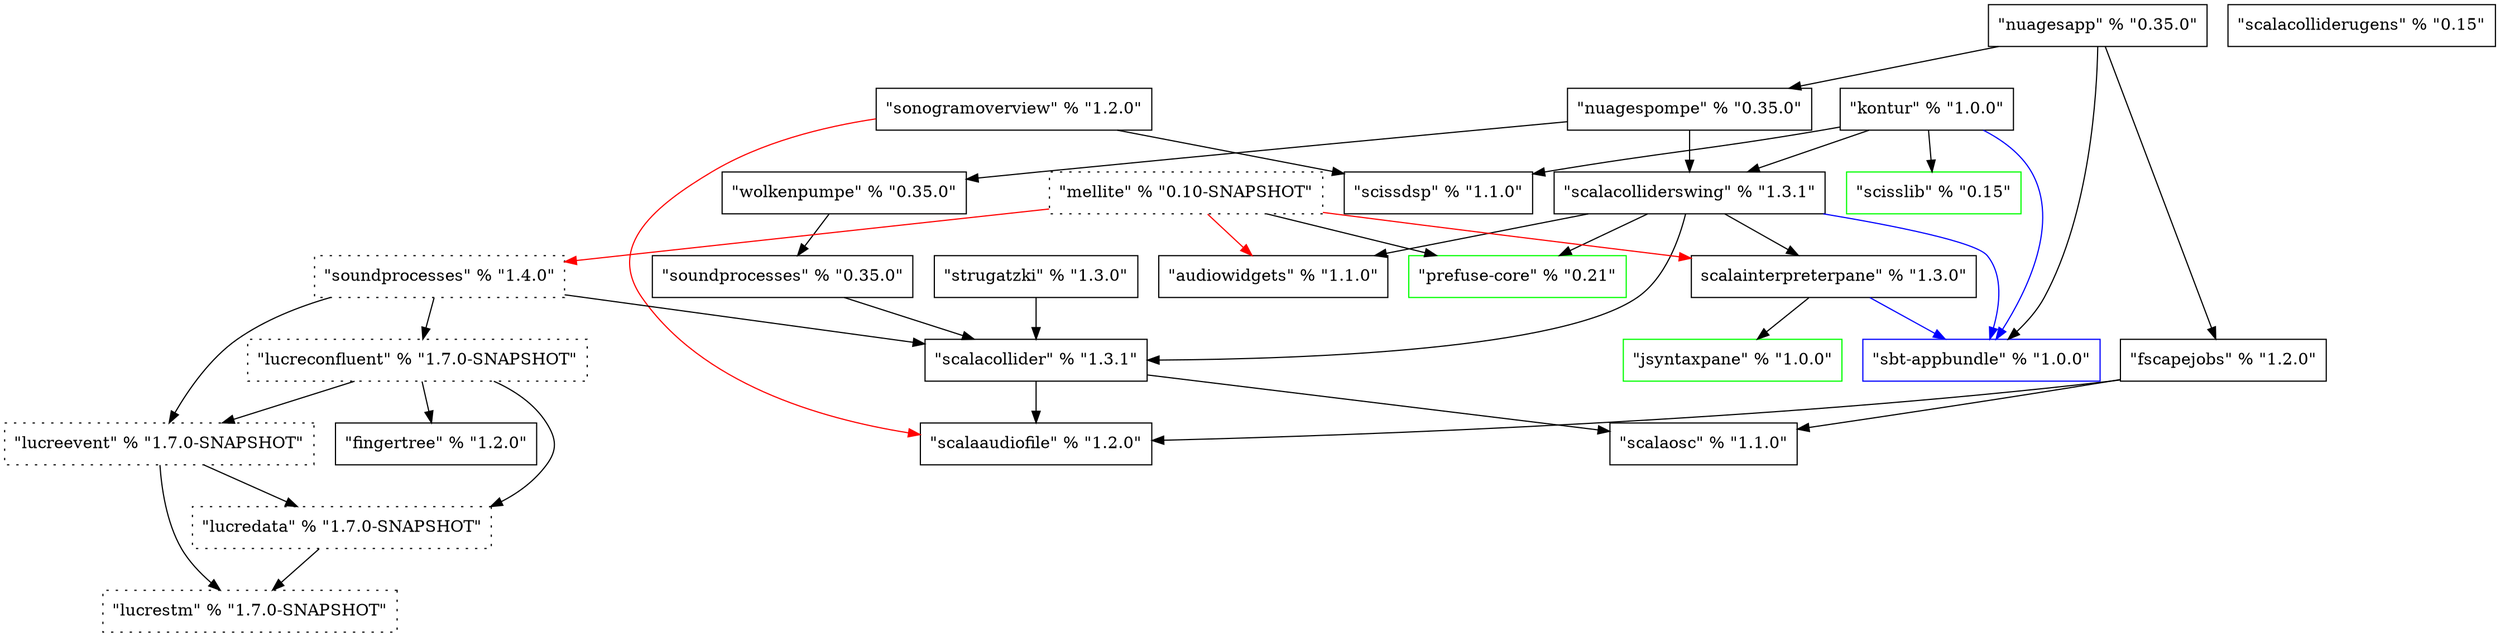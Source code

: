 digraph G {
	ScalaOSC [label="\"scalaosc\" % \"1.1.0\"", shape=box];
	ScalaAudioFile [label="\"scalaaudiofile\" % \"1.2.0\"", shape=box];
	FScapeJobs [label="\"fscapejobs\" % \"1.2.0\"", shape=box];
	AudioWidgets [label="\"audiowidgets\" % \"1.1.0\"", shape=box];
//	ScalaAudioWidgets [label="\"scalaaudiowidgets\" % \"1.0.0\"", shape=box, color=red];
	SbtAppbundle [label="\"sbt-appbundle\" % \"1.0.0\"", shape=Box, color=blue];
	ScissDSP [label="\"scissdsp\" % \"1.1.0\"", shape=Box];
	SonogramOverview [label="\"sonogramoverview\" % \"1.2.0\"", shape=Box];
	ScalaCollider [label="\"scalacollider\" % \"1.3.1\"", shape=Box];
	Strugatzki [label="\"strugatzki\" % \"1.3.0\"", shape=Box];
	JSyntaxPane [label="\"jsyntaxpane\" % \"1.0.0\"", shape=Box, color=green];
	ScalaInterpreterPane [label="\scalainterpreterpane\" % \"1.3.0\"", shape=Box];
	PrefuseCore [label="\"prefuse-core\" % \"0.21\"", shape=Box, color=green];
	ScalaColliderSwing [label="\"scalacolliderswing\" % \"1.3.1\"", shape=Box];
	SoundProcesses_OLD [label="\"soundprocesses\" % \"0.35.0\"", shape=Box];
	Wolkenpumpe [label="\"wolkenpumpe\" % \"0.35.0\"", shape=Box];
	NuagesPompe [label="\"nuagespompe\" % \"0.35.0\"", shape=Box];
	NuagesApp [label="\"nuagesapp\" % \"0.35.0\"", shape=Box];
	ScissLib [label="\"scisslib\" % \"0.15\"", shape=Box, color=green];
	Kontur [label="\"kontur\" % \"1.0.0\"", shape=Box];
	FingerTree [label="\"fingertree\" % \"1.2.0\"", shape=Box];
	ScalaColliderUGens [label="\"scalacolliderugens\" % \"0.15\"", shape=Box];
	LucreSTM [label="\"lucrestm\" % \"1.7.0-SNAPSHOT\"", shape=Box, style=dotted];
	LucreEvent [label="\"lucreevent\" % \"1.7.0-SNAPSHOT\"", shape=Box, style=dotted];
	LucreData [label="\"lucredata\" % \"1.7.0-SNAPSHOT\"", shape=Box, style=dotted];
//	LucreExpr [label="\"lucreexpr\" % \"1.4.0\"", shape=Box];
	LucreConfluent [label="\"lucreconfluent\" % \"1.7.0-SNAPSHOT\"", shape=Box, style=dotted];
//	ConfluentReactive [label="\"confluentreactive\" % \"1.5.0\"", shape=Box];
	SoundProcesses [label="\"soundprocesses\" % \"1.4.0\"", shape=Box, style=dotted];
	Mellite [label="\"mellite\" % \"0.10-SNAPSHOT\"", shape=Box, style=dotted];
	
	FScapeJobs -> ScalaOSC;
	FScapeJobs -> ScalaAudioFile;
//	ScalaAudioWidgets -> AudioWidgets [color=red];
	SonogramOverview -> ScalaAudioFile [color=red];
	SonogramOverview -> ScissDSP;
	ScalaCollider -> ScalaOSC;
	ScalaCollider -> ScalaAudioFile;
	Strugatzki -> ScalaCollider;
	ScalaInterpreterPane -> JSyntaxPane;
	ScalaInterpreterPane -> SbtAppbundle [color=blue];
	ScalaColliderSwing -> SbtAppbundle [color=blue];
	ScalaColliderSwing -> ScalaCollider;
	ScalaColliderSwing -> ScalaInterpreterPane;
	ScalaColliderSwing -> PrefuseCore;
	ScalaColliderSwing -> AudioWidgets;
	SoundProcesses_OLD -> ScalaCollider;
	Wolkenpumpe -> SoundProcesses_OLD;
	NuagesPompe -> Wolkenpumpe;
	NuagesPompe -> ScalaColliderSwing;
	NuagesApp -> SbtAppbundle;
	NuagesApp -> NuagesPompe;
	NuagesApp -> FScapeJobs;
	Kontur -> SbtAppbundle [color=blue];
	Kontur -> ScalaColliderSwing;
	Kontur -> ScissDSP;
	Kontur -> ScissLib;
	LucreEvent -> LucreSTM;
   LucreEvent -> LucreData;
	LucreData -> LucreSTM;
//   LucreExpr -> LucreData [color=red];
//   LucreExpr -> LucreEvent [color=red];
	LucreConfluent -> FingerTree;
	LucreConfluent -> LucreData;
	LucreConfluent -> LucreEvent;
//   ConfluentReactive -> LucreConfluent;
//	ConfluentReactive -> LucreEvent [color=red];
	SoundProcesses -> ScalaCollider;
	SoundProcesses -> LucreConfluent;
	SoundProcesses -> LucreEvent;
	Mellite -> SoundProcesses [color=red];
	Mellite -> AudioWidgets [color=red];
	Mellite -> PrefuseCore;
	Mellite -> ScalaInterpreterPane [color=red];
}

